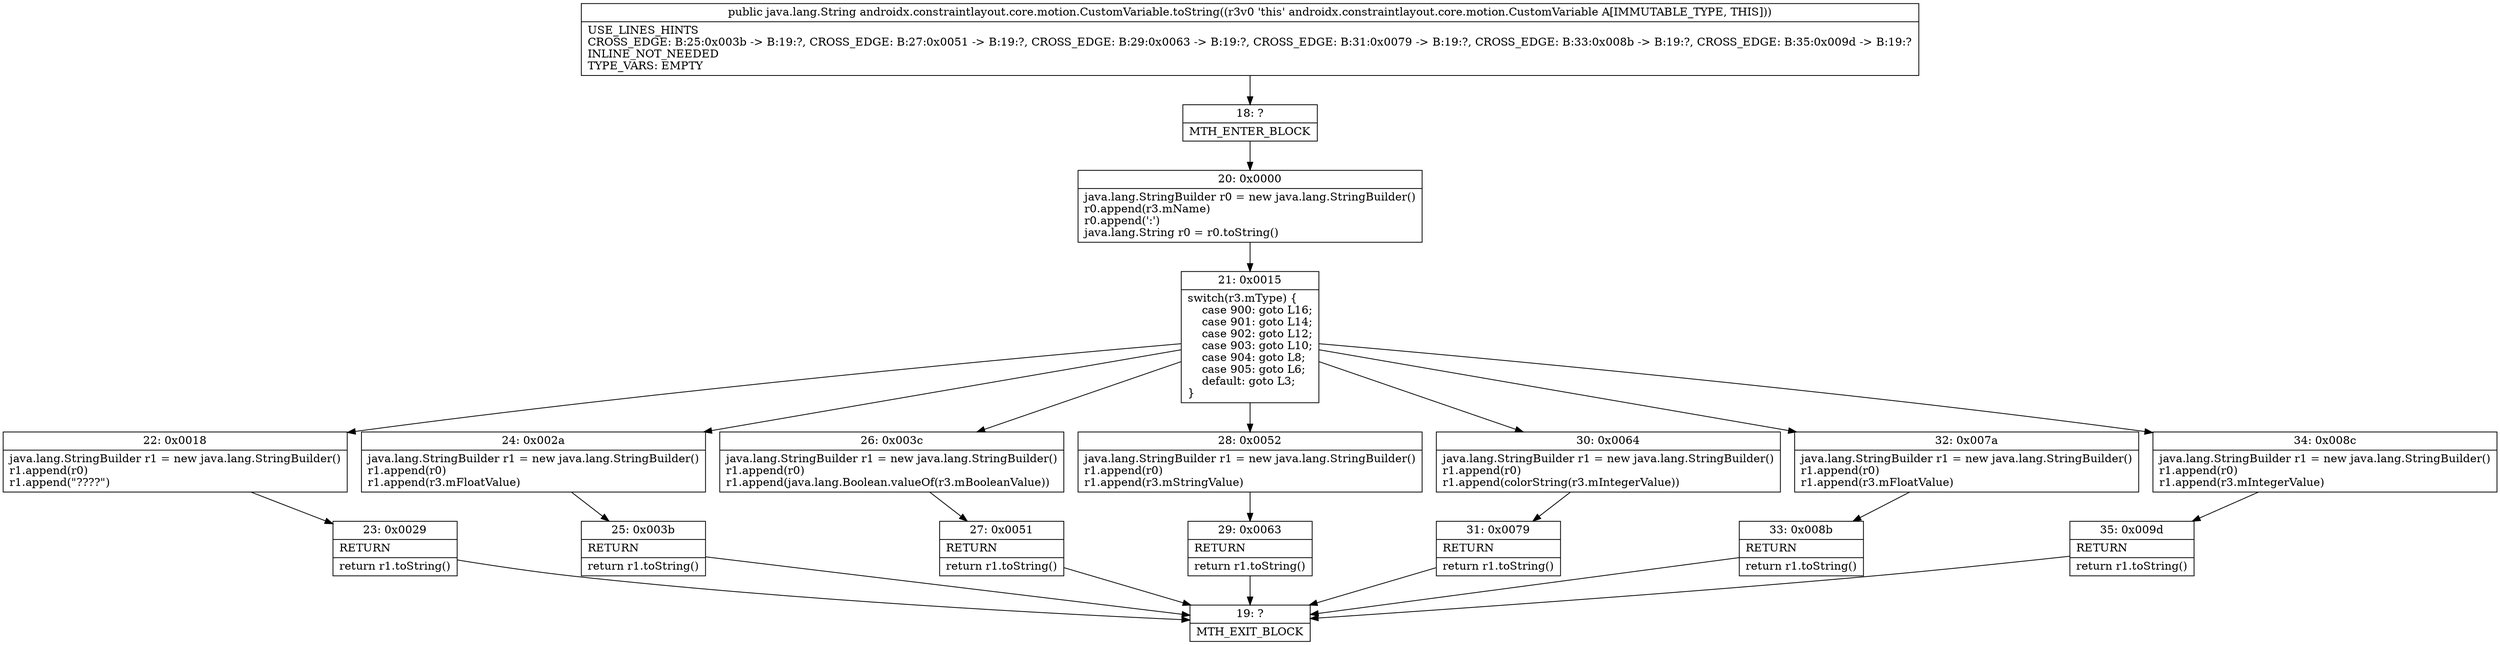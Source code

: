 digraph "CFG forandroidx.constraintlayout.core.motion.CustomVariable.toString()Ljava\/lang\/String;" {
Node_18 [shape=record,label="{18\:\ ?|MTH_ENTER_BLOCK\l}"];
Node_20 [shape=record,label="{20\:\ 0x0000|java.lang.StringBuilder r0 = new java.lang.StringBuilder()\lr0.append(r3.mName)\lr0.append(':')\ljava.lang.String r0 = r0.toString()\l}"];
Node_21 [shape=record,label="{21\:\ 0x0015|switch(r3.mType) \{\l    case 900: goto L16;\l    case 901: goto L14;\l    case 902: goto L12;\l    case 903: goto L10;\l    case 904: goto L8;\l    case 905: goto L6;\l    default: goto L3;\l\}\l}"];
Node_22 [shape=record,label="{22\:\ 0x0018|java.lang.StringBuilder r1 = new java.lang.StringBuilder()\lr1.append(r0)\lr1.append(\"????\")\l}"];
Node_23 [shape=record,label="{23\:\ 0x0029|RETURN\l|return r1.toString()\l}"];
Node_19 [shape=record,label="{19\:\ ?|MTH_EXIT_BLOCK\l}"];
Node_24 [shape=record,label="{24\:\ 0x002a|java.lang.StringBuilder r1 = new java.lang.StringBuilder()\lr1.append(r0)\lr1.append(r3.mFloatValue)\l}"];
Node_25 [shape=record,label="{25\:\ 0x003b|RETURN\l|return r1.toString()\l}"];
Node_26 [shape=record,label="{26\:\ 0x003c|java.lang.StringBuilder r1 = new java.lang.StringBuilder()\lr1.append(r0)\lr1.append(java.lang.Boolean.valueOf(r3.mBooleanValue))\l}"];
Node_27 [shape=record,label="{27\:\ 0x0051|RETURN\l|return r1.toString()\l}"];
Node_28 [shape=record,label="{28\:\ 0x0052|java.lang.StringBuilder r1 = new java.lang.StringBuilder()\lr1.append(r0)\lr1.append(r3.mStringValue)\l}"];
Node_29 [shape=record,label="{29\:\ 0x0063|RETURN\l|return r1.toString()\l}"];
Node_30 [shape=record,label="{30\:\ 0x0064|java.lang.StringBuilder r1 = new java.lang.StringBuilder()\lr1.append(r0)\lr1.append(colorString(r3.mIntegerValue))\l}"];
Node_31 [shape=record,label="{31\:\ 0x0079|RETURN\l|return r1.toString()\l}"];
Node_32 [shape=record,label="{32\:\ 0x007a|java.lang.StringBuilder r1 = new java.lang.StringBuilder()\lr1.append(r0)\lr1.append(r3.mFloatValue)\l}"];
Node_33 [shape=record,label="{33\:\ 0x008b|RETURN\l|return r1.toString()\l}"];
Node_34 [shape=record,label="{34\:\ 0x008c|java.lang.StringBuilder r1 = new java.lang.StringBuilder()\lr1.append(r0)\lr1.append(r3.mIntegerValue)\l}"];
Node_35 [shape=record,label="{35\:\ 0x009d|RETURN\l|return r1.toString()\l}"];
MethodNode[shape=record,label="{public java.lang.String androidx.constraintlayout.core.motion.CustomVariable.toString((r3v0 'this' androidx.constraintlayout.core.motion.CustomVariable A[IMMUTABLE_TYPE, THIS]))  | USE_LINES_HINTS\lCROSS_EDGE: B:25:0x003b \-\> B:19:?, CROSS_EDGE: B:27:0x0051 \-\> B:19:?, CROSS_EDGE: B:29:0x0063 \-\> B:19:?, CROSS_EDGE: B:31:0x0079 \-\> B:19:?, CROSS_EDGE: B:33:0x008b \-\> B:19:?, CROSS_EDGE: B:35:0x009d \-\> B:19:?\lINLINE_NOT_NEEDED\lTYPE_VARS: EMPTY\l}"];
MethodNode -> Node_18;Node_18 -> Node_20;
Node_20 -> Node_21;
Node_21 -> Node_22;
Node_21 -> Node_24;
Node_21 -> Node_26;
Node_21 -> Node_28;
Node_21 -> Node_30;
Node_21 -> Node_32;
Node_21 -> Node_34;
Node_22 -> Node_23;
Node_23 -> Node_19;
Node_24 -> Node_25;
Node_25 -> Node_19;
Node_26 -> Node_27;
Node_27 -> Node_19;
Node_28 -> Node_29;
Node_29 -> Node_19;
Node_30 -> Node_31;
Node_31 -> Node_19;
Node_32 -> Node_33;
Node_33 -> Node_19;
Node_34 -> Node_35;
Node_35 -> Node_19;
}


